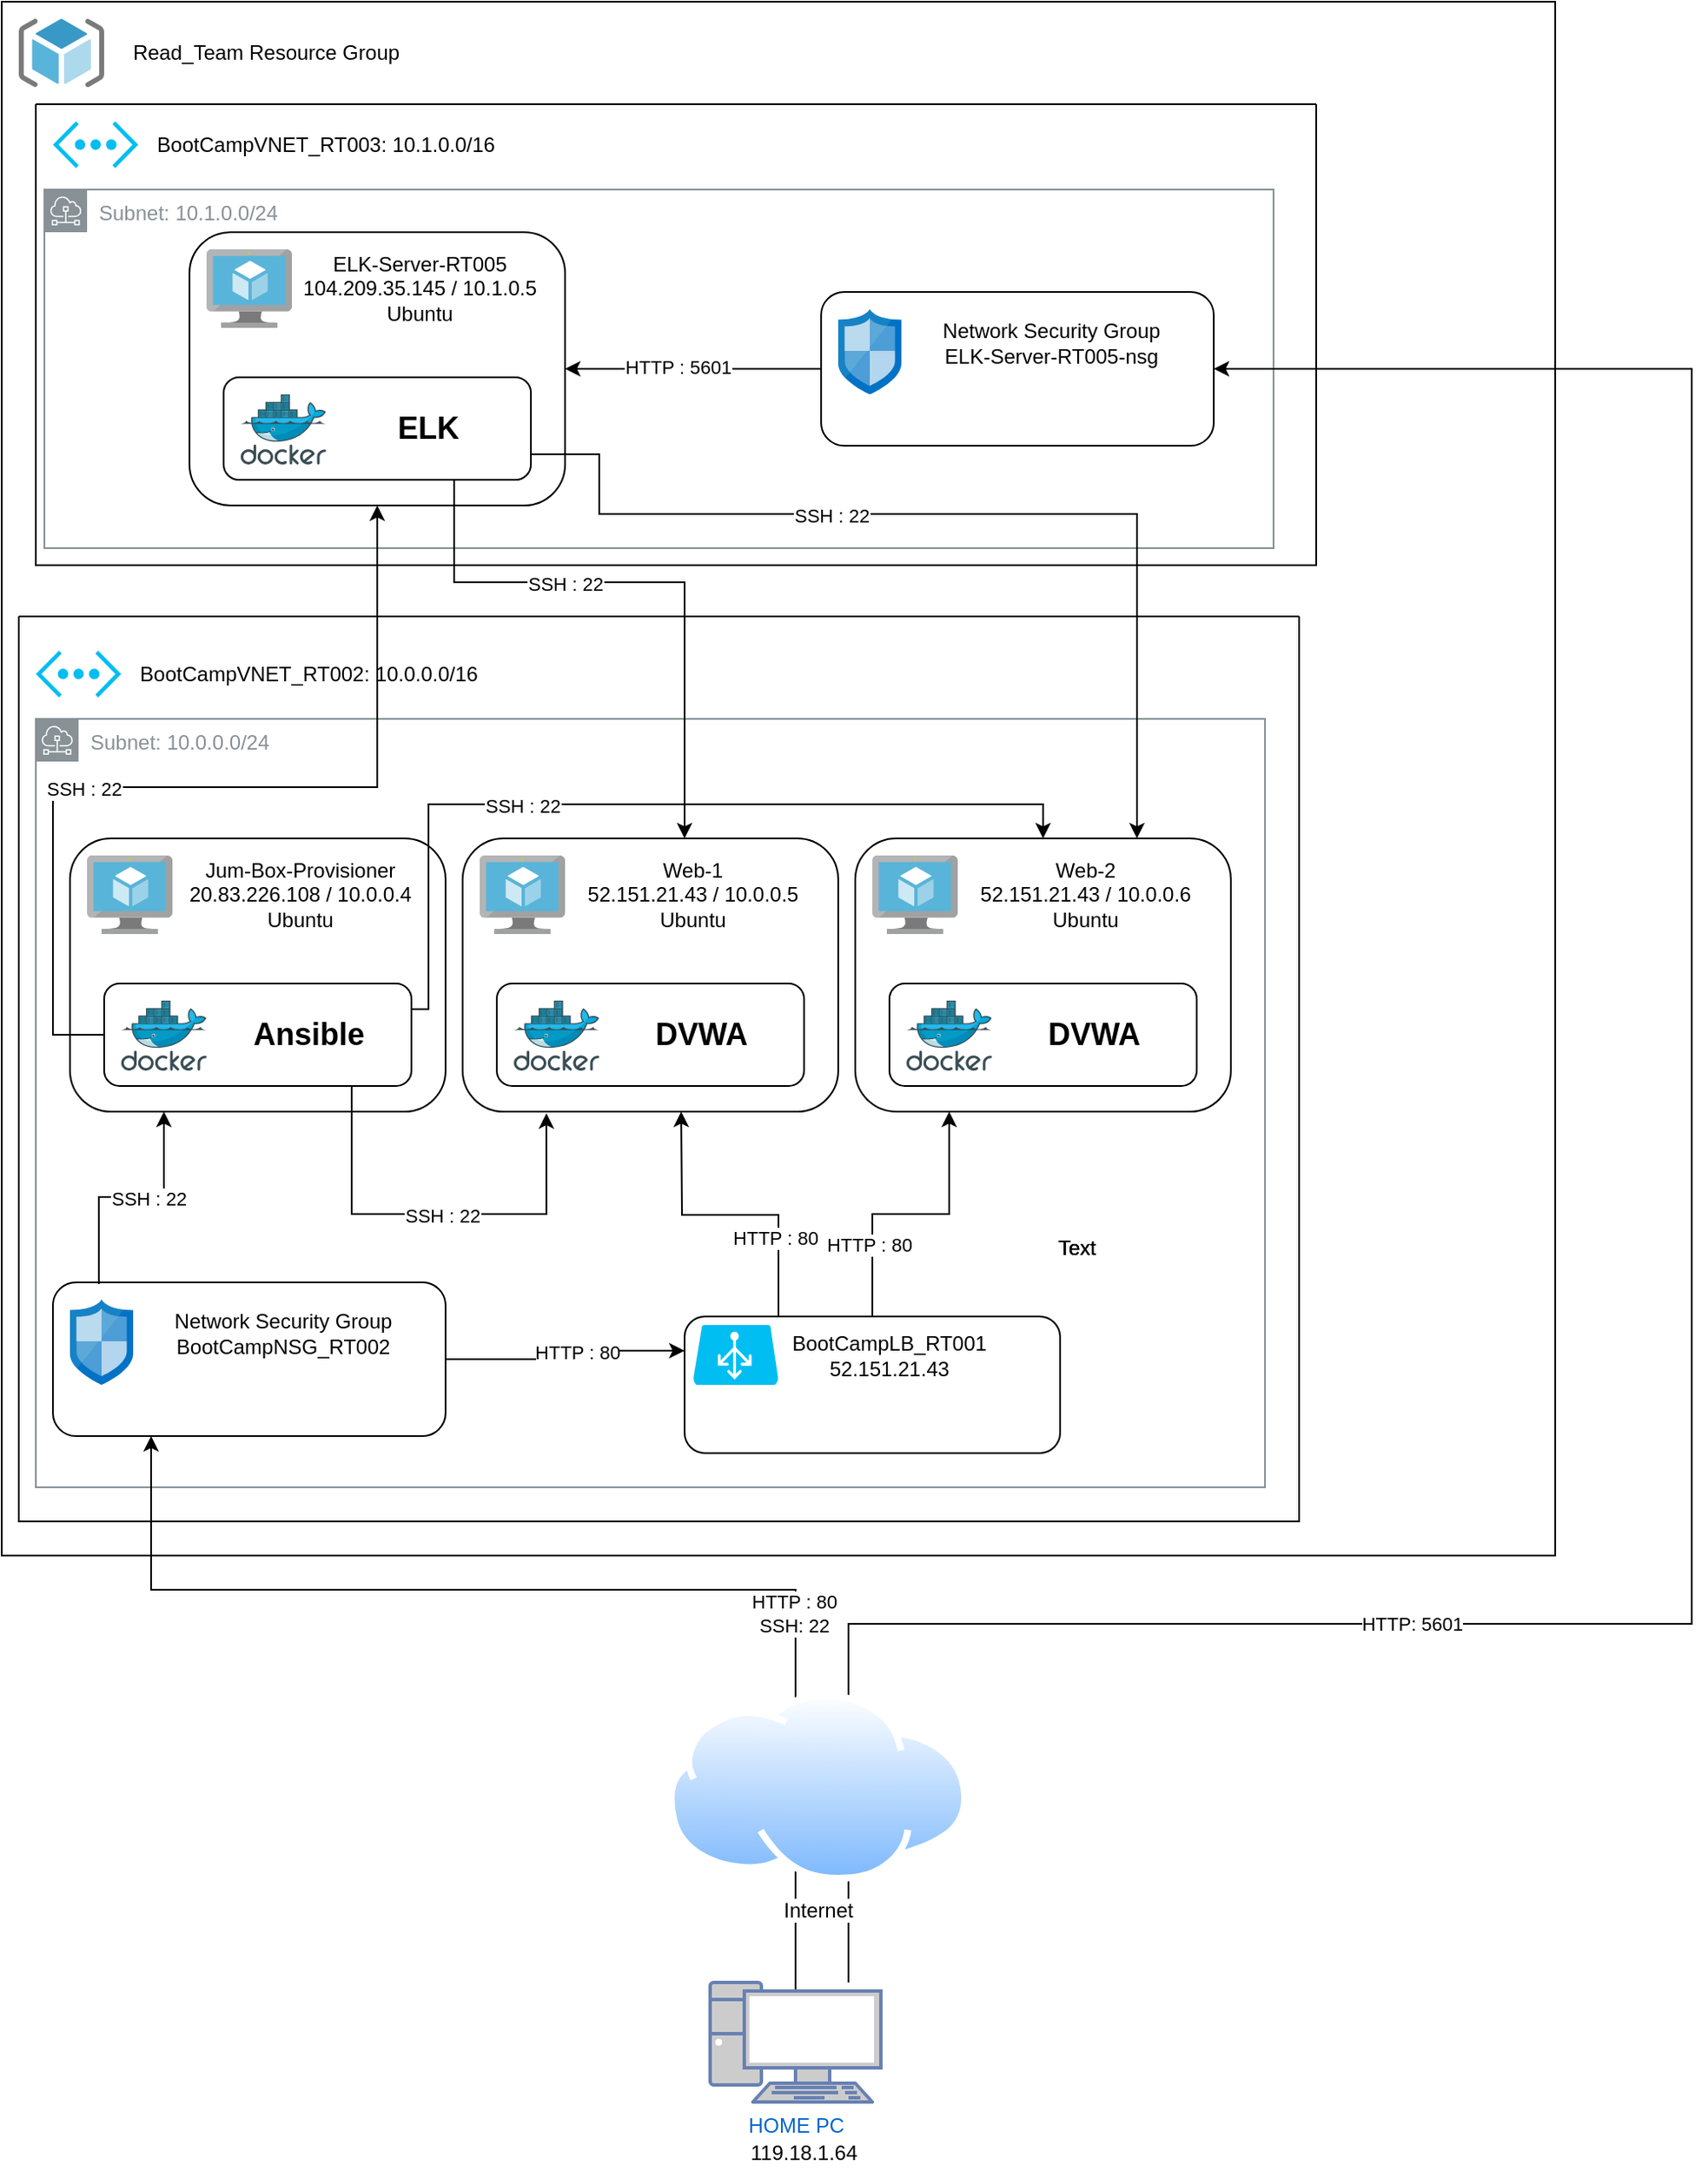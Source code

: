 <mxfile version="14.6.13" type="google"><diagram id="rJWmfA1ap32vvZKhYOnl" name="Page-1"><mxGraphModel dx="1416" dy="1112" grid="1" gridSize="10" guides="1" tooltips="1" connect="1" arrows="1" fold="1" page="1" pageScale="1" pageWidth="850" pageHeight="1100" math="0" shadow="0"><root><mxCell id="0"/><mxCell id="1" parent="0"/><mxCell id="WUrcTEQ3wO-uJeEGozlR-1" value="" style="rounded=1;whiteSpace=wrap;html=1;" vertex="1" parent="1"><mxGeometry x="50" y="700" width="120" height="60" as="geometry"/></mxCell><mxCell id="WUrcTEQ3wO-uJeEGozlR-2" value="" style="whiteSpace=wrap;html=1;aspect=fixed;" vertex="1" parent="1"><mxGeometry x="10" y="20" width="910" height="910" as="geometry"/></mxCell><mxCell id="WUrcTEQ3wO-uJeEGozlR-4" value="Read_Team Resource Group" style="text;html=1;strokeColor=none;fillColor=none;align=center;verticalAlign=middle;whiteSpace=wrap;rounded=0;" vertex="1" parent="1"><mxGeometry x="50" y="40" width="230" height="20" as="geometry"/></mxCell><mxCell id="WUrcTEQ3wO-uJeEGozlR-5" value="" style="aspect=fixed;html=1;points=[];align=center;image;fontSize=12;image=img/lib/mscae/ResourceGroup.svg;" vertex="1" parent="1"><mxGeometry x="20" y="30" width="50" height="40" as="geometry"/></mxCell><mxCell id="WUrcTEQ3wO-uJeEGozlR-8" value="" style="verticalLabelPosition=bottom;html=1;verticalAlign=top;align=center;strokeColor=none;fillColor=#00BEF2;shape=mxgraph.azure.virtual_network;pointerEvents=1;" vertex="1" parent="1"><mxGeometry x="30" y="400" width="50" height="27.5" as="geometry"/></mxCell><mxCell id="WUrcTEQ3wO-uJeEGozlR-9" value="Subnet: 10.0.0.0/24" style="outlineConnect=0;gradientColor=none;html=1;whiteSpace=wrap;fontSize=12;fontStyle=0;shape=mxgraph.aws4.group;grIcon=mxgraph.aws4.group_subnet;strokeColor=#879196;fillColor=none;verticalAlign=top;align=left;spacingLeft=30;fontColor=#879196;dashed=0;" vertex="1" parent="1"><mxGeometry x="30" y="440" width="720" height="450" as="geometry"/></mxCell><mxCell id="WUrcTEQ3wO-uJeEGozlR-10" value="" style="group" vertex="1" connectable="0" parent="1"><mxGeometry x="40" y="770" width="230" height="90" as="geometry"/></mxCell><mxCell id="WUrcTEQ3wO-uJeEGozlR-11" value="" style="group" vertex="1" connectable="0" parent="WUrcTEQ3wO-uJeEGozlR-10"><mxGeometry width="230" height="90" as="geometry"/></mxCell><mxCell id="WUrcTEQ3wO-uJeEGozlR-12" value="" style="rounded=1;whiteSpace=wrap;html=1;" vertex="1" parent="WUrcTEQ3wO-uJeEGozlR-11"><mxGeometry width="230" height="90" as="geometry"/></mxCell><mxCell id="WUrcTEQ3wO-uJeEGozlR-13" value="" style="aspect=fixed;html=1;points=[];align=center;image;fontSize=12;image=img/lib/mscae/Network_Security_Groups_Classic.svg;" vertex="1" parent="WUrcTEQ3wO-uJeEGozlR-11"><mxGeometry x="10" y="10" width="37" height="50" as="geometry"/></mxCell><mxCell id="WUrcTEQ3wO-uJeEGozlR-14" value="Network Security Group&lt;br&gt;BootCampNSG_RT002" style="text;html=1;strokeColor=none;fillColor=none;align=center;verticalAlign=middle;whiteSpace=wrap;rounded=0;" vertex="1" parent="WUrcTEQ3wO-uJeEGozlR-10"><mxGeometry x="50" y="20" width="170" height="20" as="geometry"/></mxCell><mxCell id="WUrcTEQ3wO-uJeEGozlR-15" style="edgeStyle=orthogonalEdgeStyle;rounded=0;orthogonalLoop=1;jettySize=auto;html=1;entryX=0.25;entryY=1;entryDx=0;entryDy=0;exitX=0.5;exitY=0.07;exitDx=0;exitDy=0;exitPerimeter=0;" edge="1" parent="1" source="WUrcTEQ3wO-uJeEGozlR-17" target="WUrcTEQ3wO-uJeEGozlR-12"><mxGeometry relative="1" as="geometry"><mxPoint x="70" y="760" as="targetPoint"/><Array as="points"><mxPoint x="475" y="950"/><mxPoint x="98" y="950"/></Array></mxGeometry></mxCell><mxCell id="WUrcTEQ3wO-uJeEGozlR-16" value="HTTP : 80&lt;br&gt;SSH: 22" style="edgeLabel;html=1;align=center;verticalAlign=middle;resizable=0;points=[];" vertex="1" connectable="0" parent="WUrcTEQ3wO-uJeEGozlR-15"><mxGeometry x="-0.371" y="1" relative="1" as="geometry"><mxPoint as="offset"/></mxGeometry></mxCell><mxCell id="WUrcTEQ3wO-uJeEGozlR-17" value="HOME PC" style="fontColor=#0066CC;verticalAlign=top;verticalLabelPosition=bottom;labelPosition=center;align=center;html=1;outlineConnect=0;fillColor=#CCCCCC;strokeColor=#6881B3;gradientColor=none;gradientDirection=north;strokeWidth=2;shape=mxgraph.networks.pc;" vertex="1" parent="1"><mxGeometry x="425" y="1180" width="100" height="70" as="geometry"/></mxCell><mxCell id="WUrcTEQ3wO-uJeEGozlR-18" value="" style="group" vertex="1" connectable="0" parent="1"><mxGeometry x="50" y="510" width="220" height="160" as="geometry"/></mxCell><mxCell id="WUrcTEQ3wO-uJeEGozlR-19" value="" style="rounded=1;whiteSpace=wrap;html=1;" vertex="1" parent="WUrcTEQ3wO-uJeEGozlR-18"><mxGeometry width="220" height="160" as="geometry"/></mxCell><mxCell id="WUrcTEQ3wO-uJeEGozlR-20" value="" style="aspect=fixed;html=1;points=[];align=center;image;fontSize=12;image=img/lib/mscae/Virtual_Machine.svg;" vertex="1" parent="WUrcTEQ3wO-uJeEGozlR-18"><mxGeometry x="10" y="10" width="50" height="46" as="geometry"/></mxCell><mxCell id="WUrcTEQ3wO-uJeEGozlR-21" value="Jum-Box-Provisioner&lt;br&gt;20.83.226.108 / 10.0.0.4&lt;br&gt;Ubuntu" style="text;html=1;strokeColor=none;fillColor=none;align=center;verticalAlign=middle;whiteSpace=wrap;rounded=0;" vertex="1" parent="WUrcTEQ3wO-uJeEGozlR-18"><mxGeometry x="60" y="23" width="150" height="20" as="geometry"/></mxCell><mxCell id="WUrcTEQ3wO-uJeEGozlR-22" value="" style="rounded=1;whiteSpace=wrap;html=1;" vertex="1" parent="WUrcTEQ3wO-uJeEGozlR-18"><mxGeometry x="20" y="85" width="180" height="60" as="geometry"/></mxCell><mxCell id="WUrcTEQ3wO-uJeEGozlR-23" value="" style="aspect=fixed;html=1;points=[];align=center;image;fontSize=12;image=img/lib/mscae/Docker.svg;" vertex="1" parent="WUrcTEQ3wO-uJeEGozlR-18"><mxGeometry x="30" y="95" width="50" height="41" as="geometry"/></mxCell><mxCell id="WUrcTEQ3wO-uJeEGozlR-24" value="&lt;font style=&quot;font-size: 18px&quot;&gt;&lt;b&gt;Ansible&lt;/b&gt;&lt;/font&gt;" style="text;html=1;strokeColor=none;fillColor=none;align=center;verticalAlign=middle;whiteSpace=wrap;rounded=0;" vertex="1" parent="WUrcTEQ3wO-uJeEGozlR-18"><mxGeometry x="120" y="105" width="40" height="20" as="geometry"/></mxCell><mxCell id="WUrcTEQ3wO-uJeEGozlR-25" value="" style="group" vertex="1" connectable="0" parent="1"><mxGeometry x="280" y="510" width="220" height="160" as="geometry"/></mxCell><mxCell id="WUrcTEQ3wO-uJeEGozlR-26" value="" style="rounded=1;whiteSpace=wrap;html=1;" vertex="1" parent="WUrcTEQ3wO-uJeEGozlR-25"><mxGeometry width="220" height="160" as="geometry"/></mxCell><mxCell id="WUrcTEQ3wO-uJeEGozlR-27" value="" style="aspect=fixed;html=1;points=[];align=center;image;fontSize=12;image=img/lib/mscae/Virtual_Machine.svg;" vertex="1" parent="WUrcTEQ3wO-uJeEGozlR-25"><mxGeometry x="10" y="10" width="50" height="46" as="geometry"/></mxCell><mxCell id="WUrcTEQ3wO-uJeEGozlR-28" value="Web-1&lt;br&gt;52.151.21.43 / 10.0.0.5&lt;br&gt;Ubuntu" style="text;html=1;strokeColor=none;fillColor=none;align=center;verticalAlign=middle;whiteSpace=wrap;rounded=0;" vertex="1" parent="WUrcTEQ3wO-uJeEGozlR-25"><mxGeometry x="60" y="23" width="150" height="20" as="geometry"/></mxCell><mxCell id="WUrcTEQ3wO-uJeEGozlR-29" value="" style="rounded=1;whiteSpace=wrap;html=1;" vertex="1" parent="WUrcTEQ3wO-uJeEGozlR-25"><mxGeometry x="20" y="85" width="180" height="60" as="geometry"/></mxCell><mxCell id="WUrcTEQ3wO-uJeEGozlR-30" value="" style="aspect=fixed;html=1;points=[];align=center;image;fontSize=12;image=img/lib/mscae/Docker.svg;" vertex="1" parent="WUrcTEQ3wO-uJeEGozlR-25"><mxGeometry x="30" y="95" width="50" height="41" as="geometry"/></mxCell><mxCell id="WUrcTEQ3wO-uJeEGozlR-31" value="&lt;font style=&quot;font-size: 18px&quot;&gt;&lt;b&gt;DVWA&lt;/b&gt;&lt;/font&gt;" style="text;html=1;strokeColor=none;fillColor=none;align=center;verticalAlign=middle;whiteSpace=wrap;rounded=0;" vertex="1" parent="WUrcTEQ3wO-uJeEGozlR-25"><mxGeometry x="120" y="105" width="40" height="20" as="geometry"/></mxCell><mxCell id="WUrcTEQ3wO-uJeEGozlR-32" value="" style="group" vertex="1" connectable="0" parent="1"><mxGeometry x="510" y="510" width="220" height="160" as="geometry"/></mxCell><mxCell id="WUrcTEQ3wO-uJeEGozlR-33" value="" style="rounded=1;whiteSpace=wrap;html=1;" vertex="1" parent="WUrcTEQ3wO-uJeEGozlR-32"><mxGeometry width="220" height="160" as="geometry"/></mxCell><mxCell id="WUrcTEQ3wO-uJeEGozlR-34" value="" style="aspect=fixed;html=1;points=[];align=center;image;fontSize=12;image=img/lib/mscae/Virtual_Machine.svg;" vertex="1" parent="WUrcTEQ3wO-uJeEGozlR-32"><mxGeometry x="10" y="10" width="50" height="46" as="geometry"/></mxCell><mxCell id="WUrcTEQ3wO-uJeEGozlR-35" value="Web-2&lt;br&gt;52.151.21.43 / 10.0.0.6&lt;br&gt;Ubuntu" style="text;html=1;strokeColor=none;fillColor=none;align=center;verticalAlign=middle;whiteSpace=wrap;rounded=0;" vertex="1" parent="WUrcTEQ3wO-uJeEGozlR-32"><mxGeometry x="60" y="23" width="150" height="20" as="geometry"/></mxCell><mxCell id="WUrcTEQ3wO-uJeEGozlR-36" value="" style="rounded=1;whiteSpace=wrap;html=1;" vertex="1" parent="WUrcTEQ3wO-uJeEGozlR-32"><mxGeometry x="20" y="85" width="180" height="60" as="geometry"/></mxCell><mxCell id="WUrcTEQ3wO-uJeEGozlR-37" value="" style="aspect=fixed;html=1;points=[];align=center;image;fontSize=12;image=img/lib/mscae/Docker.svg;" vertex="1" parent="WUrcTEQ3wO-uJeEGozlR-32"><mxGeometry x="30" y="95" width="50" height="41" as="geometry"/></mxCell><mxCell id="WUrcTEQ3wO-uJeEGozlR-38" value="&lt;font style=&quot;font-size: 18px&quot;&gt;&lt;b&gt;DVWA&lt;/b&gt;&lt;/font&gt;" style="text;html=1;strokeColor=none;fillColor=none;align=center;verticalAlign=middle;whiteSpace=wrap;rounded=0;" vertex="1" parent="WUrcTEQ3wO-uJeEGozlR-32"><mxGeometry x="120" y="105" width="40" height="20" as="geometry"/></mxCell><mxCell id="WUrcTEQ3wO-uJeEGozlR-39" value="" style="group" vertex="1" connectable="0" parent="1"><mxGeometry x="410" y="790" width="220" height="80" as="geometry"/></mxCell><mxCell id="WUrcTEQ3wO-uJeEGozlR-40" value="" style="rounded=1;whiteSpace=wrap;html=1;" vertex="1" parent="WUrcTEQ3wO-uJeEGozlR-39"><mxGeometry width="220" height="80" as="geometry"/></mxCell><mxCell id="WUrcTEQ3wO-uJeEGozlR-41" value="" style="verticalLabelPosition=bottom;html=1;verticalAlign=top;align=center;strokeColor=none;fillColor=#00BEF2;shape=mxgraph.azure.azure_load_balancer;" vertex="1" parent="WUrcTEQ3wO-uJeEGozlR-39"><mxGeometry x="5" y="5" width="50" height="35" as="geometry"/></mxCell><mxCell id="WUrcTEQ3wO-uJeEGozlR-42" value="BootCampLB_RT001&lt;br&gt;52.151.21.43" style="text;html=1;strokeColor=none;fillColor=none;align=center;verticalAlign=middle;whiteSpace=wrap;rounded=0;" vertex="1" parent="WUrcTEQ3wO-uJeEGozlR-39"><mxGeometry x="100" y="12.5" width="40" height="20" as="geometry"/></mxCell><mxCell id="WUrcTEQ3wO-uJeEGozlR-43" style="edgeStyle=orthogonalEdgeStyle;rounded=0;orthogonalLoop=1;jettySize=auto;html=1;entryX=0;entryY=0.25;entryDx=0;entryDy=0;" edge="1" parent="1" source="WUrcTEQ3wO-uJeEGozlR-12" target="WUrcTEQ3wO-uJeEGozlR-40"><mxGeometry relative="1" as="geometry"/></mxCell><mxCell id="WUrcTEQ3wO-uJeEGozlR-44" value="HTTP : 80" style="edgeLabel;html=1;align=center;verticalAlign=middle;resizable=0;points=[];" vertex="1" connectable="0" parent="WUrcTEQ3wO-uJeEGozlR-43"><mxGeometry x="0.123" y="-1" relative="1" as="geometry"><mxPoint as="offset"/></mxGeometry></mxCell><mxCell id="WUrcTEQ3wO-uJeEGozlR-45" style="edgeStyle=orthogonalEdgeStyle;rounded=0;orthogonalLoop=1;jettySize=auto;html=1;exitX=0.25;exitY=0;exitDx=0;exitDy=0;" edge="1" parent="1" source="WUrcTEQ3wO-uJeEGozlR-40"><mxGeometry relative="1" as="geometry"><mxPoint x="408" y="670" as="targetPoint"/></mxGeometry></mxCell><mxCell id="WUrcTEQ3wO-uJeEGozlR-46" value="HTTP : 80" style="edgeLabel;html=1;align=center;verticalAlign=middle;resizable=0;points=[];" vertex="1" connectable="0" parent="WUrcTEQ3wO-uJeEGozlR-45"><mxGeometry x="-0.474" y="2" relative="1" as="geometry"><mxPoint as="offset"/></mxGeometry></mxCell><mxCell id="WUrcTEQ3wO-uJeEGozlR-47" style="edgeStyle=orthogonalEdgeStyle;rounded=0;orthogonalLoop=1;jettySize=auto;html=1;exitX=0.5;exitY=0;exitDx=0;exitDy=0;entryX=0.25;entryY=1;entryDx=0;entryDy=0;" edge="1" parent="1" source="WUrcTEQ3wO-uJeEGozlR-40" target="WUrcTEQ3wO-uJeEGozlR-33"><mxGeometry relative="1" as="geometry"><mxPoint x="655" y="480" as="targetPoint"/></mxGeometry></mxCell><mxCell id="WUrcTEQ3wO-uJeEGozlR-48" value="HTTP : 80" style="edgeLabel;html=1;align=center;verticalAlign=middle;resizable=0;points=[];" vertex="1" connectable="0" parent="WUrcTEQ3wO-uJeEGozlR-47"><mxGeometry x="-0.488" y="2" relative="1" as="geometry"><mxPoint as="offset"/></mxGeometry></mxCell><mxCell id="WUrcTEQ3wO-uJeEGozlR-49" style="edgeStyle=orthogonalEdgeStyle;rounded=0;orthogonalLoop=1;jettySize=auto;html=1;entryX=0.25;entryY=1;entryDx=0;entryDy=0;exitX=0.117;exitY=0.011;exitDx=0;exitDy=0;exitPerimeter=0;" edge="1" parent="1" source="WUrcTEQ3wO-uJeEGozlR-12" target="WUrcTEQ3wO-uJeEGozlR-19"><mxGeometry relative="1" as="geometry"/></mxCell><mxCell id="WUrcTEQ3wO-uJeEGozlR-50" value="SSH : 22" style="edgeLabel;html=1;align=center;verticalAlign=middle;resizable=0;points=[];" vertex="1" connectable="0" parent="WUrcTEQ3wO-uJeEGozlR-49"><mxGeometry x="0.152" y="-1" relative="1" as="geometry"><mxPoint as="offset"/></mxGeometry></mxCell><mxCell id="WUrcTEQ3wO-uJeEGozlR-51" style="edgeStyle=orthogonalEdgeStyle;rounded=0;orthogonalLoop=1;jettySize=auto;html=1;exitX=1;exitY=0.25;exitDx=0;exitDy=0;entryX=0.5;entryY=0;entryDx=0;entryDy=0;" edge="1" parent="1" source="WUrcTEQ3wO-uJeEGozlR-22" target="WUrcTEQ3wO-uJeEGozlR-33"><mxGeometry relative="1" as="geometry"><Array as="points"><mxPoint x="260" y="610"/><mxPoint x="260" y="490"/><mxPoint x="620" y="490"/></Array></mxGeometry></mxCell><mxCell id="WUrcTEQ3wO-uJeEGozlR-52" value="SSH : 22" style="edgeLabel;html=1;align=center;verticalAlign=middle;resizable=0;points=[];" vertex="1" connectable="0" parent="WUrcTEQ3wO-uJeEGozlR-51"><mxGeometry x="-0.274" y="-1" relative="1" as="geometry"><mxPoint as="offset"/></mxGeometry></mxCell><mxCell id="WUrcTEQ3wO-uJeEGozlR-53" style="edgeStyle=orthogonalEdgeStyle;rounded=0;orthogonalLoop=1;jettySize=auto;html=1;entryX=0.223;entryY=1.006;entryDx=0;entryDy=0;entryPerimeter=0;exitX=0.75;exitY=1;exitDx=0;exitDy=0;" edge="1" parent="1" source="WUrcTEQ3wO-uJeEGozlR-22" target="WUrcTEQ3wO-uJeEGozlR-26"><mxGeometry relative="1" as="geometry"><Array as="points"><mxPoint x="215" y="655"/><mxPoint x="215" y="730"/><mxPoint x="329" y="730"/></Array></mxGeometry></mxCell><mxCell id="WUrcTEQ3wO-uJeEGozlR-54" value="SSH : 22" style="edgeLabel;html=1;align=center;verticalAlign=middle;resizable=0;points=[];" vertex="1" connectable="0" parent="WUrcTEQ3wO-uJeEGozlR-53"><mxGeometry x="0.069" y="-1" relative="1" as="geometry"><mxPoint as="offset"/></mxGeometry></mxCell><mxCell id="WUrcTEQ3wO-uJeEGozlR-58" value="" style="swimlane;startSize=0;" vertex="1" parent="1"><mxGeometry x="30" y="80" width="750" height="270" as="geometry"/></mxCell><mxCell id="WUrcTEQ3wO-uJeEGozlR-59" value="BootCampVNET_RT003: 10.1.0.0/16" style="text;html=1;strokeColor=none;fillColor=none;align=center;verticalAlign=middle;whiteSpace=wrap;rounded=0;" vertex="1" parent="WUrcTEQ3wO-uJeEGozlR-58"><mxGeometry x="50" y="13.75" width="240" height="20" as="geometry"/></mxCell><mxCell id="WUrcTEQ3wO-uJeEGozlR-60" value="" style="verticalLabelPosition=bottom;html=1;verticalAlign=top;align=center;strokeColor=none;fillColor=#00BEF2;shape=mxgraph.azure.virtual_network;pointerEvents=1;" vertex="1" parent="1"><mxGeometry x="40" y="90" width="50" height="27.5" as="geometry"/></mxCell><mxCell id="WUrcTEQ3wO-uJeEGozlR-61" value="" style="swimlane;startSize=0;" vertex="1" parent="1"><mxGeometry x="20" y="380" width="750" height="530" as="geometry"/></mxCell><mxCell id="WUrcTEQ3wO-uJeEGozlR-7" value="BootCampVNET_RT002: 10.0.0.0/16" style="text;html=1;strokeColor=none;fillColor=none;align=center;verticalAlign=middle;whiteSpace=wrap;rounded=0;" vertex="1" parent="WUrcTEQ3wO-uJeEGozlR-61"><mxGeometry x="50" y="23.75" width="240" height="20" as="geometry"/></mxCell><mxCell id="WUrcTEQ3wO-uJeEGozlR-64" value="Subnet: 10.1.0.0/24" style="outlineConnect=0;gradientColor=none;html=1;whiteSpace=wrap;fontSize=12;fontStyle=0;shape=mxgraph.aws4.group;grIcon=mxgraph.aws4.group_subnet;strokeColor=#879196;fillColor=none;verticalAlign=top;align=left;spacingLeft=30;fontColor=#879196;dashed=0;" vertex="1" parent="1"><mxGeometry x="35" y="130" width="720" height="210" as="geometry"/></mxCell><mxCell id="WUrcTEQ3wO-uJeEGozlR-65" value="" style="group" vertex="1" connectable="0" parent="1"><mxGeometry x="120" y="155" width="220" height="160" as="geometry"/></mxCell><mxCell id="WUrcTEQ3wO-uJeEGozlR-66" value="" style="rounded=1;whiteSpace=wrap;html=1;" vertex="1" parent="WUrcTEQ3wO-uJeEGozlR-65"><mxGeometry width="220" height="160" as="geometry"/></mxCell><mxCell id="WUrcTEQ3wO-uJeEGozlR-67" value="" style="aspect=fixed;html=1;points=[];align=center;image;fontSize=12;image=img/lib/mscae/Virtual_Machine.svg;" vertex="1" parent="WUrcTEQ3wO-uJeEGozlR-65"><mxGeometry x="10" y="10" width="50" height="46" as="geometry"/></mxCell><mxCell id="WUrcTEQ3wO-uJeEGozlR-68" value="ELK-Server-RT005&lt;br&gt;104.209.35.145 / 10.1.0.5&lt;br&gt;Ubuntu" style="text;html=1;strokeColor=none;fillColor=none;align=center;verticalAlign=middle;whiteSpace=wrap;rounded=0;" vertex="1" parent="WUrcTEQ3wO-uJeEGozlR-65"><mxGeometry x="60" y="23" width="150" height="20" as="geometry"/></mxCell><mxCell id="WUrcTEQ3wO-uJeEGozlR-69" value="" style="rounded=1;whiteSpace=wrap;html=1;" vertex="1" parent="WUrcTEQ3wO-uJeEGozlR-65"><mxGeometry x="20" y="85" width="180" height="60" as="geometry"/></mxCell><mxCell id="WUrcTEQ3wO-uJeEGozlR-70" value="" style="aspect=fixed;html=1;points=[];align=center;image;fontSize=12;image=img/lib/mscae/Docker.svg;" vertex="1" parent="WUrcTEQ3wO-uJeEGozlR-65"><mxGeometry x="30" y="95" width="50" height="41" as="geometry"/></mxCell><mxCell id="WUrcTEQ3wO-uJeEGozlR-71" value="&lt;font style=&quot;font-size: 18px&quot;&gt;&lt;b&gt;ELK&lt;/b&gt;&lt;/font&gt;" style="text;html=1;strokeColor=none;fillColor=none;align=center;verticalAlign=middle;whiteSpace=wrap;rounded=0;" vertex="1" parent="WUrcTEQ3wO-uJeEGozlR-65"><mxGeometry x="120" y="105" width="40" height="20" as="geometry"/></mxCell><mxCell id="WUrcTEQ3wO-uJeEGozlR-72" value="" style="group" vertex="1" connectable="0" parent="1"><mxGeometry x="490" y="190" width="230" height="90" as="geometry"/></mxCell><mxCell id="WUrcTEQ3wO-uJeEGozlR-73" value="" style="group" vertex="1" connectable="0" parent="WUrcTEQ3wO-uJeEGozlR-72"><mxGeometry width="230" height="90" as="geometry"/></mxCell><mxCell id="WUrcTEQ3wO-uJeEGozlR-74" value="" style="rounded=1;whiteSpace=wrap;html=1;" vertex="1" parent="WUrcTEQ3wO-uJeEGozlR-73"><mxGeometry width="230" height="90" as="geometry"/></mxCell><mxCell id="WUrcTEQ3wO-uJeEGozlR-75" value="" style="aspect=fixed;html=1;points=[];align=center;image;fontSize=12;image=img/lib/mscae/Network_Security_Groups_Classic.svg;" vertex="1" parent="WUrcTEQ3wO-uJeEGozlR-73"><mxGeometry x="10" y="10" width="37" height="50" as="geometry"/></mxCell><mxCell id="WUrcTEQ3wO-uJeEGozlR-76" value="Network Security Group&lt;br&gt;ELK-Server-RT005-nsg" style="text;html=1;strokeColor=none;fillColor=none;align=center;verticalAlign=middle;whiteSpace=wrap;rounded=0;" vertex="1" parent="WUrcTEQ3wO-uJeEGozlR-72"><mxGeometry x="50" y="20" width="170" height="20" as="geometry"/></mxCell><mxCell id="WUrcTEQ3wO-uJeEGozlR-77" style="edgeStyle=orthogonalEdgeStyle;rounded=0;orthogonalLoop=1;jettySize=auto;html=1;entryX=1;entryY=0.5;entryDx=0;entryDy=0;exitX=0.81;exitY=0;exitDx=0;exitDy=0;exitPerimeter=0;" edge="1" parent="1" source="WUrcTEQ3wO-uJeEGozlR-17" target="WUrcTEQ3wO-uJeEGozlR-74"><mxGeometry relative="1" as="geometry"><mxPoint x="107.5" y="870" as="targetPoint"/><mxPoint x="220" y="1010" as="sourcePoint"/><Array as="points"><mxPoint x="506" y="970"/><mxPoint x="1000" y="970"/><mxPoint x="1000" y="235"/></Array></mxGeometry></mxCell><mxCell id="WUrcTEQ3wO-uJeEGozlR-78" value="HTTP: 5601" style="edgeLabel;html=1;align=center;verticalAlign=middle;resizable=0;points=[];" vertex="1" connectable="0" parent="WUrcTEQ3wO-uJeEGozlR-77"><mxGeometry x="-0.371" y="1" relative="1" as="geometry"><mxPoint x="-1" y="1" as="offset"/></mxGeometry></mxCell><mxCell id="WUrcTEQ3wO-uJeEGozlR-84" style="edgeStyle=orthogonalEdgeStyle;rounded=0;orthogonalLoop=1;jettySize=auto;html=1;exitX=0;exitY=0.5;exitDx=0;exitDy=0;" edge="1" parent="1" source="WUrcTEQ3wO-uJeEGozlR-74" target="WUrcTEQ3wO-uJeEGozlR-66"><mxGeometry relative="1" as="geometry"><mxPoint x="280" y="825" as="sourcePoint"/><mxPoint x="420" y="820" as="targetPoint"/></mxGeometry></mxCell><mxCell id="WUrcTEQ3wO-uJeEGozlR-85" value="HTTP : 5601" style="edgeLabel;html=1;align=center;verticalAlign=middle;resizable=0;points=[];" vertex="1" connectable="0" parent="WUrcTEQ3wO-uJeEGozlR-84"><mxGeometry x="0.123" y="-1" relative="1" as="geometry"><mxPoint as="offset"/></mxGeometry></mxCell><mxCell id="WUrcTEQ3wO-uJeEGozlR-87" value="Text" style="text;html=1;strokeColor=none;fillColor=none;align=center;verticalAlign=middle;whiteSpace=wrap;rounded=0;" vertex="1" parent="1"><mxGeometry x="620" y="740" width="40" height="20" as="geometry"/></mxCell><mxCell id="WUrcTEQ3wO-uJeEGozlR-88" value="Text" style="text;html=1;strokeColor=none;fillColor=none;align=center;verticalAlign=middle;whiteSpace=wrap;rounded=0;" vertex="1" parent="1"><mxGeometry x="620" y="740" width="40" height="20" as="geometry"/></mxCell><mxCell id="WUrcTEQ3wO-uJeEGozlR-89" value="Text" style="text;html=1;strokeColor=none;fillColor=none;align=center;verticalAlign=middle;whiteSpace=wrap;rounded=0;" vertex="1" parent="1"><mxGeometry x="620" y="740" width="40" height="20" as="geometry"/></mxCell><mxCell id="WUrcTEQ3wO-uJeEGozlR-90" value="119.18.1.64" style="text;html=1;strokeColor=none;fillColor=none;align=center;verticalAlign=middle;whiteSpace=wrap;rounded=0;" vertex="1" parent="1"><mxGeometry x="460" y="1270" width="40" height="20" as="geometry"/></mxCell><mxCell id="WUrcTEQ3wO-uJeEGozlR-91" style="edgeStyle=orthogonalEdgeStyle;rounded=0;orthogonalLoop=1;jettySize=auto;html=1;exitX=0;exitY=0.5;exitDx=0;exitDy=0;entryX=0.5;entryY=1;entryDx=0;entryDy=0;" edge="1" parent="1" source="WUrcTEQ3wO-uJeEGozlR-22" target="WUrcTEQ3wO-uJeEGozlR-66"><mxGeometry relative="1" as="geometry"><Array as="points"><mxPoint x="40" y="625"/><mxPoint x="40" y="480"/><mxPoint x="230" y="480"/></Array><mxPoint x="260" y="620" as="sourcePoint"/><mxPoint x="630" y="520" as="targetPoint"/></mxGeometry></mxCell><mxCell id="WUrcTEQ3wO-uJeEGozlR-92" value="SSH : 22" style="edgeLabel;html=1;align=center;verticalAlign=middle;resizable=0;points=[];" vertex="1" connectable="0" parent="WUrcTEQ3wO-uJeEGozlR-91"><mxGeometry x="-0.274" y="-1" relative="1" as="geometry"><mxPoint as="offset"/></mxGeometry></mxCell><mxCell id="WUrcTEQ3wO-uJeEGozlR-93" style="edgeStyle=orthogonalEdgeStyle;rounded=0;orthogonalLoop=1;jettySize=auto;html=1;exitX=0.75;exitY=1;exitDx=0;exitDy=0;" edge="1" parent="1" source="WUrcTEQ3wO-uJeEGozlR-69"><mxGeometry relative="1" as="geometry"><Array as="points"><mxPoint x="275" y="360"/><mxPoint x="410" y="360"/></Array><mxPoint x="189.98" y="609.98" as="sourcePoint"/><mxPoint x="410" y="510" as="targetPoint"/></mxGeometry></mxCell><mxCell id="WUrcTEQ3wO-uJeEGozlR-94" value="SSH : 22" style="edgeLabel;html=1;align=center;verticalAlign=middle;resizable=0;points=[];" vertex="1" connectable="0" parent="WUrcTEQ3wO-uJeEGozlR-93"><mxGeometry x="-0.274" y="-1" relative="1" as="geometry"><mxPoint as="offset"/></mxGeometry></mxCell><mxCell id="WUrcTEQ3wO-uJeEGozlR-95" style="edgeStyle=orthogonalEdgeStyle;rounded=0;orthogonalLoop=1;jettySize=auto;html=1;exitX=1;exitY=0.75;exitDx=0;exitDy=0;entryX=0.75;entryY=0;entryDx=0;entryDy=0;" edge="1" parent="1" source="WUrcTEQ3wO-uJeEGozlR-69" target="WUrcTEQ3wO-uJeEGozlR-33"><mxGeometry relative="1" as="geometry"><Array as="points"><mxPoint x="360" y="285"/><mxPoint x="360" y="320"/><mxPoint x="675" y="320"/></Array><mxPoint x="285" y="310" as="sourcePoint"/><mxPoint x="420" y="520" as="targetPoint"/></mxGeometry></mxCell><mxCell id="WUrcTEQ3wO-uJeEGozlR-96" value="SSH : 22" style="edgeLabel;html=1;align=center;verticalAlign=middle;resizable=0;points=[];" vertex="1" connectable="0" parent="WUrcTEQ3wO-uJeEGozlR-95"><mxGeometry x="-0.274" y="-1" relative="1" as="geometry"><mxPoint as="offset"/></mxGeometry></mxCell><mxCell id="WUrcTEQ3wO-uJeEGozlR-100" value="Internet" style="aspect=fixed;perimeter=ellipsePerimeter;html=1;align=center;shadow=0;dashed=0;spacingTop=3;image;image=img/lib/active_directory/internet_cloud.svg;" vertex="1" parent="1"><mxGeometry x="400" y="1010" width="176.19" height="111" as="geometry"/></mxCell></root></mxGraphModel></diagram></mxfile>